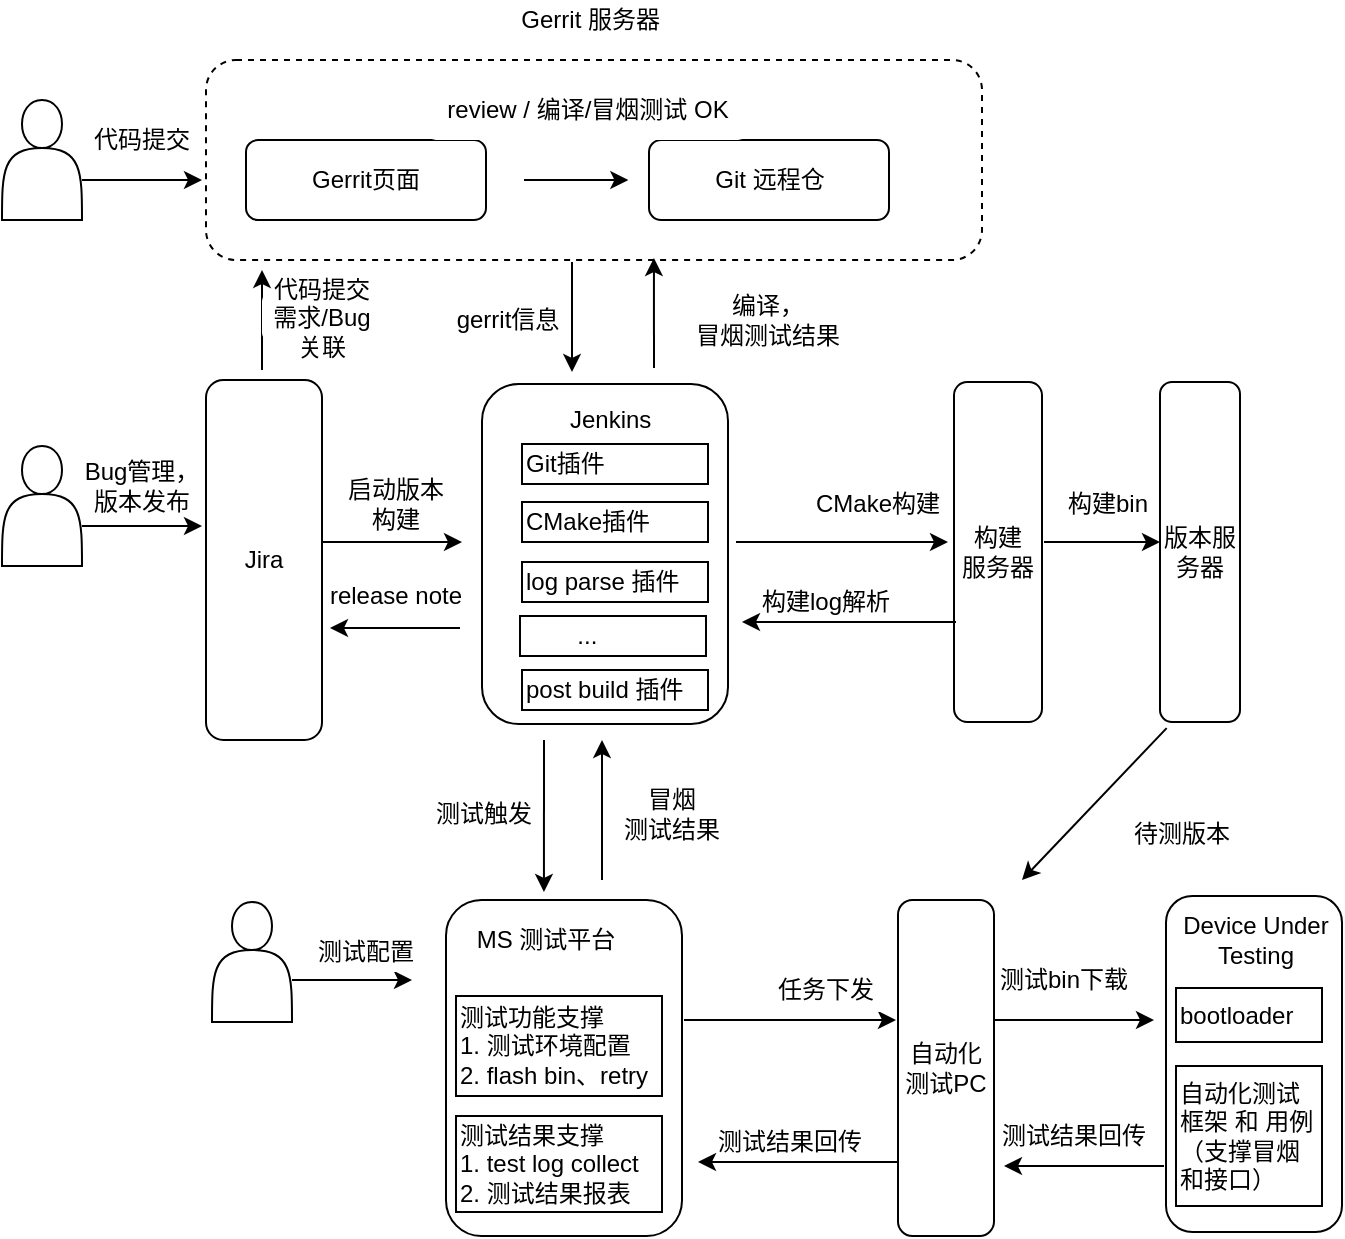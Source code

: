<mxfile version="13.9.9" type="device"><diagram id="QCNl-0D6Z3ck5ZoZ9vhY" name="第 1 页"><mxGraphModel dx="1422" dy="822" grid="1" gridSize="10" guides="1" tooltips="1" connect="1" arrows="1" fold="1" page="1" pageScale="1" pageWidth="1169" pageHeight="827" math="0" shadow="0"><root><mxCell id="0"/><mxCell id="1" parent="0"/><mxCell id="8zb7sArlkRiOpCYowvFh-1" value="" style="shape=actor;whiteSpace=wrap;html=1;" parent="1" vertex="1"><mxGeometry x="205" y="581" width="40" height="60" as="geometry"/></mxCell><mxCell id="8zb7sArlkRiOpCYowvFh-3" value="" style="rounded=1;whiteSpace=wrap;html=1;" parent="1" vertex="1"><mxGeometry x="340" y="322" width="123" height="170" as="geometry"/></mxCell><mxCell id="8zb7sArlkRiOpCYowvFh-4" value="Jenkins&amp;nbsp;" style="rounded=1;whiteSpace=wrap;html=1;strokeColor=none;" parent="1" vertex="1"><mxGeometry x="366" y="330" width="80" height="20" as="geometry"/></mxCell><mxCell id="8zb7sArlkRiOpCYowvFh-6" value="Git插件" style="rounded=0;whiteSpace=wrap;html=1;align=left;" parent="1" vertex="1"><mxGeometry x="360" y="352" width="93" height="20" as="geometry"/></mxCell><mxCell id="8zb7sArlkRiOpCYowvFh-7" value="CMake插件" style="rounded=0;whiteSpace=wrap;html=1;align=left;" parent="1" vertex="1"><mxGeometry x="360" y="381" width="93" height="20" as="geometry"/></mxCell><mxCell id="8zb7sArlkRiOpCYowvFh-8" value="log parse 插件" style="rounded=0;whiteSpace=wrap;html=1;align=left;" parent="1" vertex="1"><mxGeometry x="360" y="411" width="93" height="20" as="geometry"/></mxCell><mxCell id="8zb7sArlkRiOpCYowvFh-9" value="post build 插件" style="rounded=0;whiteSpace=wrap;html=1;align=left;" parent="1" vertex="1"><mxGeometry x="360" y="465" width="93" height="20" as="geometry"/></mxCell><mxCell id="8zb7sArlkRiOpCYowvFh-13" value="" style="rounded=1;whiteSpace=wrap;html=1;" parent="1" vertex="1"><mxGeometry x="322" y="580" width="118" height="168" as="geometry"/></mxCell><mxCell id="8zb7sArlkRiOpCYowvFh-14" value="MS 测试平台" style="rounded=1;whiteSpace=wrap;html=1;strokeColor=none;" parent="1" vertex="1"><mxGeometry x="332" y="590" width="80" height="20" as="geometry"/></mxCell><mxCell id="8zb7sArlkRiOpCYowvFh-17" value="&lt;div&gt;测试功能支撑&lt;/div&gt;&lt;div&gt;1. 测试环境配置&lt;/div&gt;&lt;div&gt;2. flash bin、retry&lt;/div&gt;" style="rounded=0;whiteSpace=wrap;html=1;align=left;" parent="1" vertex="1"><mxGeometry x="327" y="628" width="103" height="50" as="geometry"/></mxCell><mxCell id="8zb7sArlkRiOpCYowvFh-18" value="&lt;div&gt;测试结果支撑&lt;/div&gt;&lt;div&gt;1. test log collect&lt;/div&gt;&lt;div&gt;2. 测试结果报表&lt;/div&gt;" style="rounded=0;whiteSpace=wrap;html=1;align=left;" parent="1" vertex="1"><mxGeometry x="327" y="688" width="103" height="48" as="geometry"/></mxCell><mxCell id="8zb7sArlkRiOpCYowvFh-19" value="" style="shape=actor;whiteSpace=wrap;html=1;" parent="1" vertex="1"><mxGeometry x="100" y="180" width="40" height="60" as="geometry"/></mxCell><mxCell id="8zb7sArlkRiOpCYowvFh-21" value="" style="rounded=1;whiteSpace=wrap;html=1;" parent="1" vertex="1"><mxGeometry x="682" y="578" width="88" height="168" as="geometry"/></mxCell><mxCell id="8zb7sArlkRiOpCYowvFh-22" value="Device Under Testing" style="rounded=1;whiteSpace=wrap;html=1;strokeColor=none;" parent="1" vertex="1"><mxGeometry x="683.5" y="590" width="86" height="20" as="geometry"/></mxCell><mxCell id="8zb7sArlkRiOpCYowvFh-23" value="&lt;div&gt;bootloader&lt;/div&gt;" style="rounded=0;whiteSpace=wrap;html=1;align=left;" parent="1" vertex="1"><mxGeometry x="687" y="624" width="73" height="27" as="geometry"/></mxCell><mxCell id="8zb7sArlkRiOpCYowvFh-24" value="自动化测试框架 和 用例&lt;br&gt;（支撑冒烟和接口）" style="rounded=0;whiteSpace=wrap;html=1;align=left;" parent="1" vertex="1"><mxGeometry x="687" y="663" width="73" height="70" as="geometry"/></mxCell><mxCell id="8zb7sArlkRiOpCYowvFh-27" value="" style="endArrow=classic;html=1;strokeWidth=1;" parent="1" edge="1"><mxGeometry width="50" height="50" relative="1" as="geometry"><mxPoint x="140" y="220" as="sourcePoint"/><mxPoint x="200" y="220" as="targetPoint"/></mxGeometry></mxCell><mxCell id="8zb7sArlkRiOpCYowvFh-28" value="代码提交" style="rounded=1;whiteSpace=wrap;html=1;strokeColor=none;" parent="1" vertex="1"><mxGeometry x="140" y="190" width="60" height="20" as="geometry"/></mxCell><mxCell id="8zb7sArlkRiOpCYowvFh-32" value="" style="endArrow=classic;html=1;strokeWidth=1;" parent="1" edge="1"><mxGeometry width="50" height="50" relative="1" as="geometry"><mxPoint x="245" y="620" as="sourcePoint"/><mxPoint x="305" y="620" as="targetPoint"/></mxGeometry></mxCell><mxCell id="8zb7sArlkRiOpCYowvFh-34" value="" style="endArrow=classic;html=1;strokeWidth=1;" parent="1" edge="1"><mxGeometry width="50" height="50" relative="1" as="geometry"><mxPoint x="594" y="640" as="sourcePoint"/><mxPoint x="676" y="640" as="targetPoint"/></mxGeometry></mxCell><mxCell id="8zb7sArlkRiOpCYowvFh-35" value="测试bin下载" style="rounded=1;whiteSpace=wrap;html=1;strokeColor=none;" parent="1" vertex="1"><mxGeometry x="596" y="610" width="70" height="20" as="geometry"/></mxCell><mxCell id="8zb7sArlkRiOpCYowvFh-36" value="" style="endArrow=classic;html=1;strokeWidth=1;" parent="1" edge="1"><mxGeometry width="50" height="50" relative="1" as="geometry"><mxPoint x="681" y="713" as="sourcePoint"/><mxPoint x="601" y="713" as="targetPoint"/></mxGeometry></mxCell><mxCell id="8zb7sArlkRiOpCYowvFh-37" value="测试结果回传" style="rounded=1;whiteSpace=wrap;html=1;strokeColor=none;" parent="1" vertex="1"><mxGeometry x="596" y="688" width="80" height="20" as="geometry"/></mxCell><mxCell id="8zb7sArlkRiOpCYowvFh-41" value="测试配置" style="rounded=1;whiteSpace=wrap;html=1;strokeColor=none;" parent="1" vertex="1"><mxGeometry x="252" y="596" width="60" height="20" as="geometry"/></mxCell><mxCell id="8zb7sArlkRiOpCYowvFh-42" value="" style="endArrow=classic;html=1;strokeWidth=1;" parent="1" edge="1"><mxGeometry width="50" height="50" relative="1" as="geometry"><mxPoint x="467" y="401" as="sourcePoint"/><mxPoint x="573" y="401" as="targetPoint"/></mxGeometry></mxCell><mxCell id="8zb7sArlkRiOpCYowvFh-43" value="CMake构建" style="rounded=1;whiteSpace=wrap;html=1;strokeColor=none;" parent="1" vertex="1"><mxGeometry x="503" y="370" width="70" height="23" as="geometry"/></mxCell><mxCell id="8zb7sArlkRiOpCYowvFh-45" value="构建log解析" style="rounded=1;whiteSpace=wrap;html=1;strokeColor=none;" parent="1" vertex="1"><mxGeometry x="477" y="421" width="70" height="20" as="geometry"/></mxCell><mxCell id="G6QQO558AYLycrqDyzo2-10" value="构建&lt;br&gt;服务器" style="rounded=1;whiteSpace=wrap;html=1;" parent="1" vertex="1"><mxGeometry x="576" y="321" width="44" height="170" as="geometry"/></mxCell><mxCell id="G6QQO558AYLycrqDyzo2-11" value="" style="endArrow=classic;html=1;" parent="1" edge="1"><mxGeometry width="50" height="50" relative="1" as="geometry"><mxPoint x="577" y="441" as="sourcePoint"/><mxPoint x="470" y="441" as="targetPoint"/></mxGeometry></mxCell><mxCell id="G6QQO558AYLycrqDyzo2-12" value="" style="rounded=1;whiteSpace=wrap;html=1;dashed=1;align=left;" parent="1" vertex="1"><mxGeometry x="202" y="160" width="388" height="100" as="geometry"/></mxCell><mxCell id="G6QQO558AYLycrqDyzo2-13" value="Gerrit 服务器&amp;nbsp;" style="rounded=1;whiteSpace=wrap;html=1;strokeColor=none;" parent="1" vertex="1"><mxGeometry x="339" y="130" width="114" height="20" as="geometry"/></mxCell><mxCell id="G6QQO558AYLycrqDyzo2-14" value="Gerrit页面" style="rounded=1;whiteSpace=wrap;html=1;" parent="1" vertex="1"><mxGeometry x="222" y="200" width="120" height="40" as="geometry"/></mxCell><mxCell id="G6QQO558AYLycrqDyzo2-16" value="" style="endArrow=classic;html=1;entryX=0.485;entryY=0.6;entryDx=0;entryDy=0;entryPerimeter=0;" parent="1" edge="1"><mxGeometry width="50" height="50" relative="1" as="geometry"><mxPoint x="361" y="220" as="sourcePoint"/><mxPoint x="413.18" y="220" as="targetPoint"/></mxGeometry></mxCell><mxCell id="G6QQO558AYLycrqDyzo2-17" value="Git 远程仓" style="rounded=1;whiteSpace=wrap;html=1;" parent="1" vertex="1"><mxGeometry x="423.5" y="200" width="120" height="40" as="geometry"/></mxCell><mxCell id="G6QQO558AYLycrqDyzo2-18" value="" style="endArrow=classic;html=1;" parent="1" edge="1"><mxGeometry width="50" height="50" relative="1" as="geometry"><mxPoint x="385" y="261" as="sourcePoint"/><mxPoint x="385" y="316" as="targetPoint"/></mxGeometry></mxCell><mxCell id="G6QQO558AYLycrqDyzo2-20" value="" style="endArrow=classic;html=1;entryX=0.304;entryY=1;entryDx=0;entryDy=0;entryPerimeter=0;" parent="1" edge="1"><mxGeometry width="50" height="50" relative="1" as="geometry"><mxPoint x="426" y="314" as="sourcePoint"/><mxPoint x="425.952" y="259" as="targetPoint"/></mxGeometry></mxCell><mxCell id="G6QQO558AYLycrqDyzo2-21" value="review / 编译/冒烟测试 OK&lt;br&gt;" style="rounded=1;whiteSpace=wrap;html=1;strokeColor=none;" parent="1" vertex="1"><mxGeometry x="312.5" y="170" width="160" height="30" as="geometry"/></mxCell><mxCell id="G6QQO558AYLycrqDyzo2-22" value="gerrit信息" style="rounded=1;whiteSpace=wrap;html=1;strokeColor=none;" parent="1" vertex="1"><mxGeometry x="323" y="280" width="60" height="20" as="geometry"/></mxCell><mxCell id="G6QQO558AYLycrqDyzo2-25" value="编译，&lt;br&gt;冒烟测试结果" style="rounded=1;whiteSpace=wrap;html=1;strokeColor=none;" parent="1" vertex="1"><mxGeometry x="433" y="280" width="100" height="20" as="geometry"/></mxCell><mxCell id="G6QQO558AYLycrqDyzo2-26" value="版本服务器" style="rounded=1;whiteSpace=wrap;html=1;" parent="1" vertex="1"><mxGeometry x="679" y="321" width="40" height="170" as="geometry"/></mxCell><mxCell id="G6QQO558AYLycrqDyzo2-27" value="" style="endArrow=classic;html=1;strokeWidth=1;" parent="1" edge="1"><mxGeometry width="50" height="50" relative="1" as="geometry"><mxPoint x="621" y="401" as="sourcePoint"/><mxPoint x="679" y="401" as="targetPoint"/><Array as="points"><mxPoint x="629" y="401"/></Array></mxGeometry></mxCell><mxCell id="G6QQO558AYLycrqDyzo2-28" value="构建bin" style="rounded=1;whiteSpace=wrap;html=1;strokeColor=none;" parent="1" vertex="1"><mxGeometry x="628" y="370" width="50" height="23" as="geometry"/></mxCell><mxCell id="G6QQO558AYLycrqDyzo2-38" value="自动化测试PC" style="rounded=1;whiteSpace=wrap;html=1;" parent="1" vertex="1"><mxGeometry x="548" y="580" width="48" height="168" as="geometry"/></mxCell><mxCell id="G6QQO558AYLycrqDyzo2-39" value="" style="endArrow=classic;html=1;strokeWidth=1;" parent="1" edge="1"><mxGeometry width="50" height="50" relative="1" as="geometry"><mxPoint x="441" y="640" as="sourcePoint"/><mxPoint x="547" y="640" as="targetPoint"/></mxGeometry></mxCell><mxCell id="G6QQO558AYLycrqDyzo2-40" value="任务下发" style="rounded=1;whiteSpace=wrap;html=1;strokeColor=none;" parent="1" vertex="1"><mxGeometry x="477" y="613" width="70" height="23" as="geometry"/></mxCell><mxCell id="G6QQO558AYLycrqDyzo2-41" value="测试结果回传" style="rounded=1;whiteSpace=wrap;html=1;strokeColor=none;" parent="1" vertex="1"><mxGeometry x="448" y="691" width="92" height="20" as="geometry"/></mxCell><mxCell id="G6QQO558AYLycrqDyzo2-42" value="" style="endArrow=classic;html=1;entryX=0;entryY=1;entryDx=0;entryDy=0;" parent="1" target="G6QQO558AYLycrqDyzo2-41" edge="1"><mxGeometry width="50" height="50" relative="1" as="geometry"><mxPoint x="548" y="711" as="sourcePoint"/><mxPoint x="498" y="711" as="targetPoint"/></mxGeometry></mxCell><mxCell id="G6QQO558AYLycrqDyzo2-43" value="测试触发" style="rounded=1;whiteSpace=wrap;html=1;strokeColor=none;" parent="1" vertex="1"><mxGeometry x="311" y="527" width="60" height="20" as="geometry"/></mxCell><mxCell id="G6QQO558AYLycrqDyzo2-44" value="" style="endArrow=classic;html=1;entryX=0.415;entryY=-0.024;entryDx=0;entryDy=0;entryPerimeter=0;" parent="1" target="8zb7sArlkRiOpCYowvFh-13" edge="1"><mxGeometry width="50" height="50" relative="1" as="geometry"><mxPoint x="371" y="500" as="sourcePoint"/><mxPoint x="371" y="555" as="targetPoint"/></mxGeometry></mxCell><mxCell id="G6QQO558AYLycrqDyzo2-46" value="" style="endArrow=classic;html=1;entryX=0.304;entryY=1;entryDx=0;entryDy=0;entryPerimeter=0;" parent="1" edge="1"><mxGeometry width="50" height="50" relative="1" as="geometry"><mxPoint x="400" y="570" as="sourcePoint"/><mxPoint x="400.002" y="500" as="targetPoint"/></mxGeometry></mxCell><mxCell id="G6QQO558AYLycrqDyzo2-47" value="冒烟&lt;br&gt;测试结果" style="rounded=1;whiteSpace=wrap;html=1;strokeColor=none;" parent="1" vertex="1"><mxGeometry x="405" y="527" width="60" height="20" as="geometry"/></mxCell><mxCell id="G6QQO558AYLycrqDyzo2-48" value="" style="endArrow=classic;html=1;exitX=0.083;exitY=1.018;exitDx=0;exitDy=0;exitPerimeter=0;" parent="1" source="G6QQO558AYLycrqDyzo2-26" edge="1"><mxGeometry width="50" height="50" relative="1" as="geometry"><mxPoint x="660" y="490" as="sourcePoint"/><mxPoint x="610" y="570" as="targetPoint"/></mxGeometry></mxCell><mxCell id="G6QQO558AYLycrqDyzo2-49" value="待测版本" style="rounded=1;whiteSpace=wrap;html=1;strokeColor=none;" parent="1" vertex="1"><mxGeometry x="660" y="537" width="60" height="20" as="geometry"/></mxCell><mxCell id="G6QQO558AYLycrqDyzo2-53" value="" style="shape=actor;whiteSpace=wrap;html=1;" parent="1" vertex="1"><mxGeometry x="100" y="353" width="40" height="60" as="geometry"/></mxCell><mxCell id="G6QQO558AYLycrqDyzo2-54" value="" style="endArrow=classic;html=1;strokeWidth=1;" parent="1" edge="1"><mxGeometry width="50" height="50" relative="1" as="geometry"><mxPoint x="140" y="393" as="sourcePoint"/><mxPoint x="200" y="393" as="targetPoint"/></mxGeometry></mxCell><mxCell id="G6QQO558AYLycrqDyzo2-55" value="Bug管理，版本发布" style="rounded=1;whiteSpace=wrap;html=1;strokeColor=none;" parent="1" vertex="1"><mxGeometry x="140" y="363" width="60" height="20" as="geometry"/></mxCell><mxCell id="G6QQO558AYLycrqDyzo2-56" value="Jira" style="rounded=1;whiteSpace=wrap;html=1;" parent="1" vertex="1"><mxGeometry x="202" y="320" width="58" height="180" as="geometry"/></mxCell><mxCell id="G6QQO558AYLycrqDyzo2-57" value="启动版本&lt;br&gt;构建" style="rounded=1;whiteSpace=wrap;html=1;strokeColor=none;" parent="1" vertex="1"><mxGeometry x="272" y="370" width="50" height="23" as="geometry"/></mxCell><mxCell id="G6QQO558AYLycrqDyzo2-58" value="release note" style="rounded=1;whiteSpace=wrap;html=1;strokeColor=none;" parent="1" vertex="1"><mxGeometry x="262" y="418" width="70" height="20" as="geometry"/></mxCell><mxCell id="G6QQO558AYLycrqDyzo2-59" value="" style="endArrow=classic;html=1;" parent="1" edge="1"><mxGeometry width="50" height="50" relative="1" as="geometry"><mxPoint x="329" y="444" as="sourcePoint"/><mxPoint x="264" y="444" as="targetPoint"/></mxGeometry></mxCell><mxCell id="G6QQO558AYLycrqDyzo2-60" value="&amp;nbsp; &amp;nbsp; &amp;nbsp; &amp;nbsp; ..." style="rounded=0;whiteSpace=wrap;html=1;align=left;" parent="1" vertex="1"><mxGeometry x="359" y="438" width="93" height="20" as="geometry"/></mxCell><mxCell id="G6QQO558AYLycrqDyzo2-61" value="" style="endArrow=classic;html=1;strokeWidth=1;" parent="1" edge="1"><mxGeometry width="50" height="50" relative="1" as="geometry"><mxPoint x="260" y="401" as="sourcePoint"/><mxPoint x="330" y="401" as="targetPoint"/></mxGeometry></mxCell><mxCell id="G6QQO558AYLycrqDyzo2-63" value="" style="endArrow=classic;html=1;" parent="1" edge="1"><mxGeometry width="50" height="50" relative="1" as="geometry"><mxPoint x="230" y="315" as="sourcePoint"/><mxPoint x="230" y="265" as="targetPoint"/></mxGeometry></mxCell><mxCell id="G6QQO558AYLycrqDyzo2-64" value="代码提交 需求/Bug关联" style="rounded=1;whiteSpace=wrap;html=1;strokeColor=none;" parent="1" vertex="1"><mxGeometry x="230" y="277" width="60" height="23" as="geometry"/></mxCell></root></mxGraphModel></diagram></mxfile>